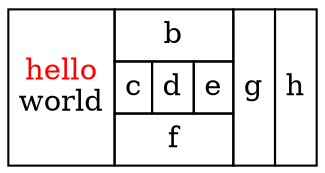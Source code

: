 digraph htmlTable {
   abc[shape=none, margin=0, label=<
   <TABLE BORDER = "0" CELLBORDER = "1" CELLSPACING = "0" CELLPADDING = "4">
   <TR><TD ROWSPAN = "3"><FONT COLOR = "red">hello</FONT><BR/>world</TD>
   <TD COLSPAN = "3">b</TD>
   <TD ROWSPAN = "3" BGCCOLOR = "lightgrey">g</TD>
   <TD ROWSPAN = "3">h</TD>
   </TR>
   <TR><TD>c</TD>
   <TD PORT = "here">d</TD>
   <TD>e</TD>
   </TR>
   <TR><TD COLSPAN = "3">f</TD>
   </TR>
   </TABLE>
   >]
}
